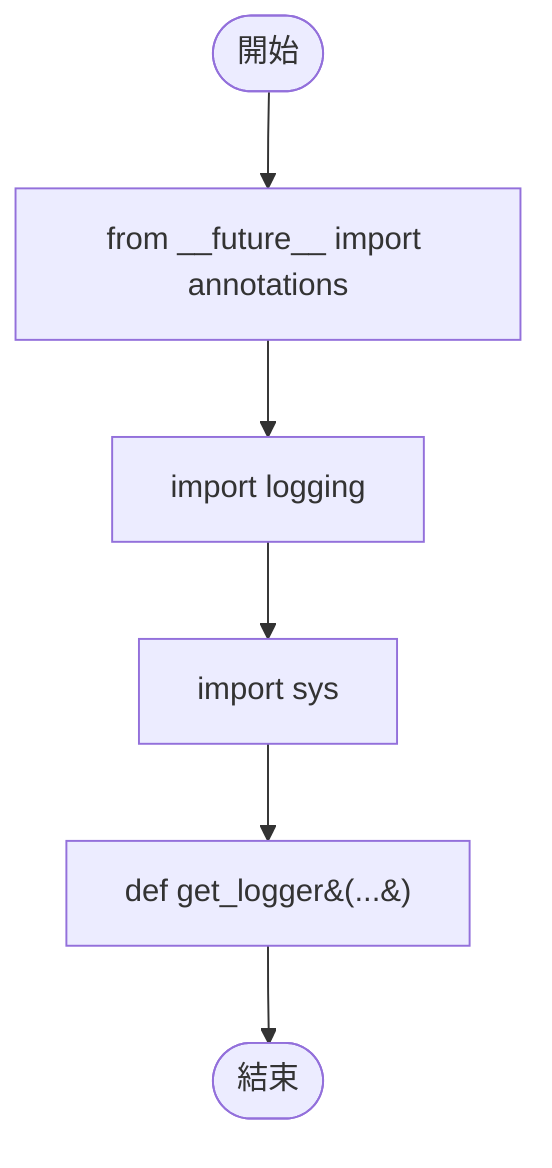 flowchart TB
    n1([開始])
    n2([結束])
    n3[from __future__ import annotations]
    n4[import logging]
    n5[import sys]
    n6[def get_logger&#40;...&#41;]
    n1 --> n3
    n3 --> n4
    n4 --> n5
    n5 --> n6
    n6 --> n2